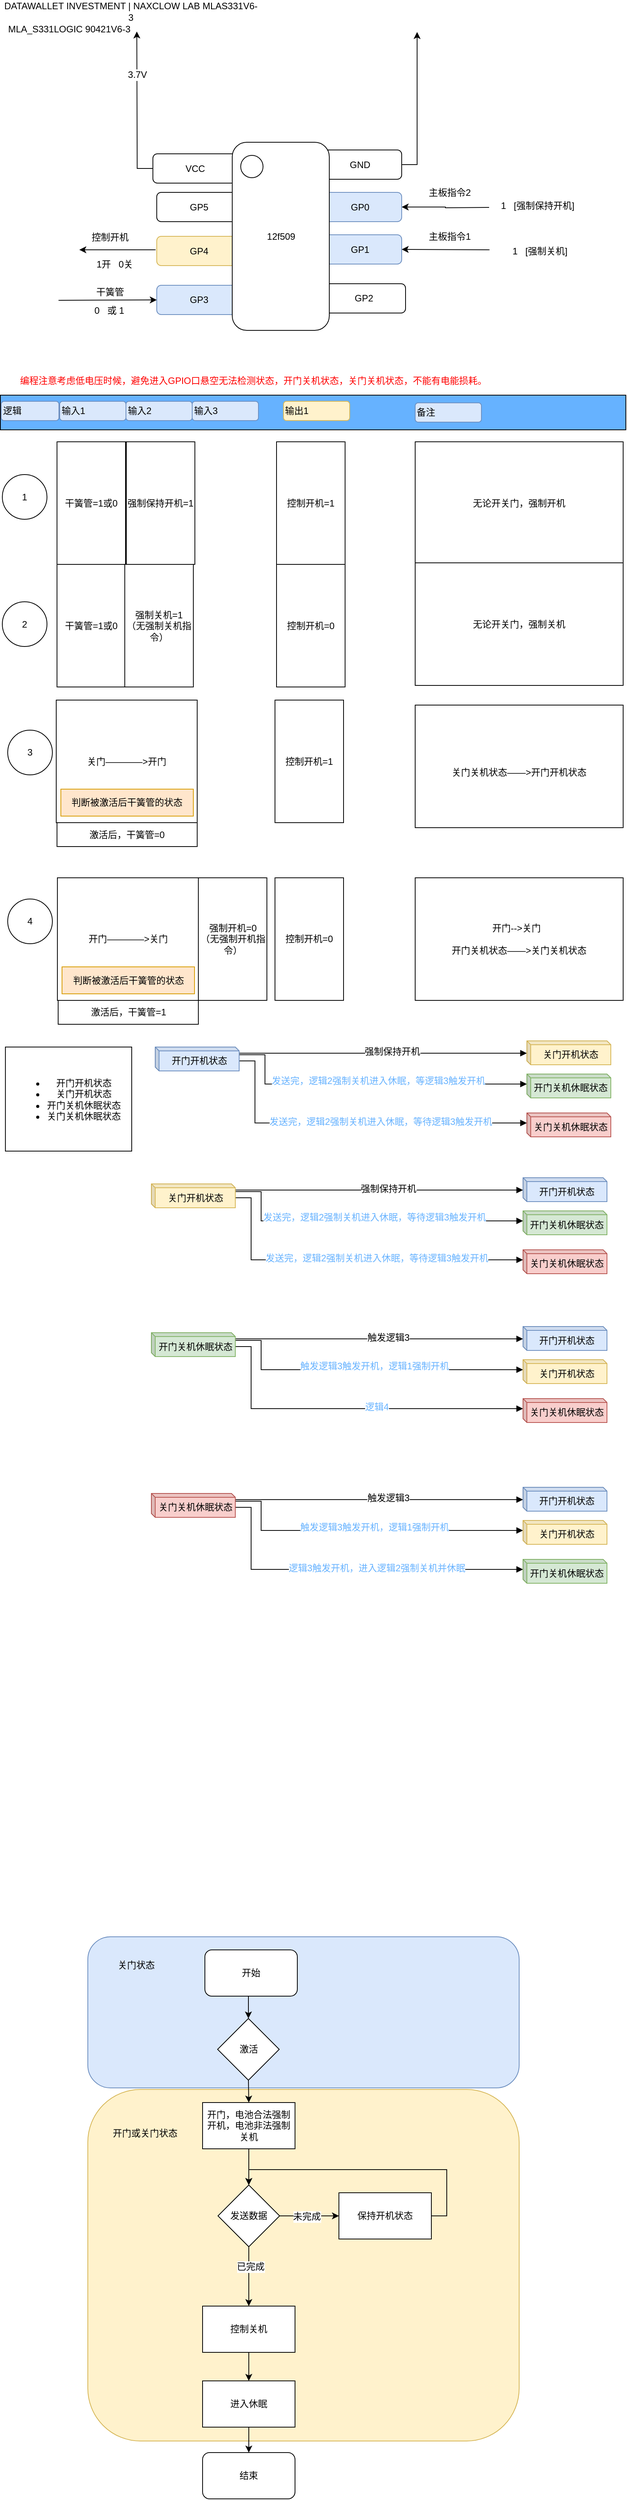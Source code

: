 <mxfile version="10.6.3" type="github"><diagram id="Xo4zGjJ7ZcX44FIeGbox" name="Page-1"><mxGraphModel dx="1302" dy="767" grid="0" gridSize="10" guides="1" tooltips="1" connect="1" arrows="1" fold="1" page="1" pageScale="1" pageWidth="827" pageHeight="2500" background="#ffffff" math="0" shadow="0"><root><mxCell id="0"/><mxCell id="1" parent="0"/><mxCell id="cyIY4U0WEsE2e_prX9D8-4" value="GP2" style="rounded=1;whiteSpace=wrap;html=1;" vertex="1" parent="1"><mxGeometry x="420.5" y="394" width="109" height="38" as="geometry"/></mxCell><mxCell id="-ZDEWKCSgK4aVQdzyGV3-27" value="" style="rounded=1;whiteSpace=wrap;html=1;align=center;fillColor=#dae8fc;strokeColor=#6c8ebf;" parent="1" vertex="1"><mxGeometry x="117" y="2538" width="560" height="196" as="geometry"/></mxCell><mxCell id="-ZDEWKCSgK4aVQdzyGV3-26" value="" style="rounded=1;whiteSpace=wrap;html=1;align=center;fillColor=#fff2cc;strokeColor=#d6b656;" parent="1" vertex="1"><mxGeometry x="117" y="2736" width="560" height="456" as="geometry"/></mxCell><mxCell id="wzxUXVamWLsgUI1HVRW6-111" value="" style="rounded=0;whiteSpace=wrap;html=1;strokeColor=#000000;fontColor=#000000;align=left;fillColor=#66B2FF;" parent="1" vertex="1"><mxGeometry x="3.5" y="538.5" width="812" height="45" as="geometry"/></mxCell><mxCell id="wzxUXVamWLsgUI1HVRW6-13" style="edgeStyle=orthogonalEdgeStyle;rounded=0;orthogonalLoop=1;jettySize=auto;html=1;exitX=1;exitY=0.5;exitDx=0;exitDy=0;" parent="1" source="wzxUXVamWLsgUI1HVRW6-2" edge="1"><mxGeometry relative="1" as="geometry"><mxPoint x="544.5" y="67.5" as="targetPoint"/><Array as="points"><mxPoint x="544.5" y="239.5"/><mxPoint x="544.5" y="67.5"/></Array></mxGeometry></mxCell><mxCell id="wzxUXVamWLsgUI1HVRW6-2" value="GND" style="rounded=1;whiteSpace=wrap;html=1;" parent="1" vertex="1"><mxGeometry x="415.5" y="220.5" width="109" height="38" as="geometry"/></mxCell><mxCell id="wzxUXVamWLsgUI1HVRW6-46" style="edgeStyle=orthogonalEdgeStyle;rounded=0;orthogonalLoop=1;jettySize=auto;html=1;exitX=1;exitY=0.5;exitDx=0;exitDy=0;startArrow=classic;startFill=1;endArrow=none;endFill=0;" parent="1" source="wzxUXVamWLsgUI1HVRW6-3" edge="1"><mxGeometry relative="1" as="geometry"><mxPoint x="637.982" y="295" as="targetPoint"/></mxGeometry></mxCell><mxCell id="wzxUXVamWLsgUI1HVRW6-3" value="GP0" style="rounded=1;whiteSpace=wrap;html=1;fillColor=#dae8fc;strokeColor=#6c8ebf;" parent="1" vertex="1"><mxGeometry x="415.5" y="275.5" width="109" height="38" as="geometry"/></mxCell><mxCell id="wzxUXVamWLsgUI1HVRW6-4" value="GP1" style="rounded=1;whiteSpace=wrap;html=1;fillColor=#dae8fc;strokeColor=#6c8ebf;" parent="1" vertex="1"><mxGeometry x="415.5" y="330.5" width="109" height="38" as="geometry"/></mxCell><mxCell id="wzxUXVamWLsgUI1HVRW6-6" value="GP3&lt;br&gt;" style="rounded=1;whiteSpace=wrap;html=1;fillColor=#dae8fc;strokeColor=#6c8ebf;" parent="1" vertex="1"><mxGeometry x="206.5" y="396" width="109" height="38" as="geometry"/></mxCell><mxCell id="wzxUXVamWLsgUI1HVRW6-7" value="GP4&lt;br&gt;" style="rounded=1;whiteSpace=wrap;html=1;fillColor=#fff2cc;strokeColor=#d6b656;" parent="1" vertex="1"><mxGeometry x="206.5" y="332.5" width="109" height="38" as="geometry"/></mxCell><mxCell id="wzxUXVamWLsgUI1HVRW6-8" value="GP5&lt;br&gt;" style="rounded=1;whiteSpace=wrap;html=1;" parent="1" vertex="1"><mxGeometry x="206.5" y="275.5" width="109" height="38" as="geometry"/></mxCell><mxCell id="wzxUXVamWLsgUI1HVRW6-12" style="edgeStyle=orthogonalEdgeStyle;rounded=0;orthogonalLoop=1;jettySize=auto;html=1;exitX=0;exitY=0.5;exitDx=0;exitDy=0;" parent="1" source="wzxUXVamWLsgUI1HVRW6-9" edge="1"><mxGeometry relative="1" as="geometry"><mxPoint x="180.601" y="66.836" as="targetPoint"/></mxGeometry></mxCell><mxCell id="wzxUXVamWLsgUI1HVRW6-15" value="3.7V" style="text;html=1;resizable=0;points=[];align=center;verticalAlign=middle;labelBackgroundColor=#ffffff;" parent="wzxUXVamWLsgUI1HVRW6-12" vertex="1" connectable="0"><mxGeometry x="0.432" relative="1" as="geometry"><mxPoint as="offset"/></mxGeometry></mxCell><mxCell id="wzxUXVamWLsgUI1HVRW6-9" value="VCC&lt;br&gt;" style="rounded=1;whiteSpace=wrap;html=1;" parent="1" vertex="1"><mxGeometry x="201.5" y="225.5" width="109" height="38" as="geometry"/></mxCell><mxCell id="wzxUXVamWLsgUI1HVRW6-1" value="12f509" style="rounded=1;whiteSpace=wrap;html=1;" parent="1" vertex="1"><mxGeometry x="304.5" y="210.5" width="126" height="244" as="geometry"/></mxCell><mxCell id="wzxUXVamWLsgUI1HVRW6-10" value="" style="ellipse;whiteSpace=wrap;html=1;aspect=fixed;" parent="1" vertex="1"><mxGeometry x="315.5" y="227.5" width="29" height="29" as="geometry"/></mxCell><mxCell id="wzxUXVamWLsgUI1HVRW6-47" value="主板指令2" style="text;html=1;strokeColor=none;fillColor=none;align=center;verticalAlign=middle;whiteSpace=wrap;rounded=0;" parent="1" vertex="1"><mxGeometry x="530.5" y="267" width="112" height="17" as="geometry"/></mxCell><mxCell id="wzxUXVamWLsgUI1HVRW6-48" value="1&amp;nbsp; &amp;nbsp;[强制保持开机]" style="text;html=1;strokeColor=none;fillColor=none;align=center;verticalAlign=middle;whiteSpace=wrap;rounded=0;" parent="1" vertex="1"><mxGeometry x="648.5" y="284" width="104" height="18" as="geometry"/></mxCell><mxCell id="wzxUXVamWLsgUI1HVRW6-51" value="" style="endArrow=none;startArrow=classic;html=1;exitX=1;exitY=0.5;exitDx=0;exitDy=0;endFill=0;" parent="1" source="wzxUXVamWLsgUI1HVRW6-4" edge="1"><mxGeometry width="50" height="50" relative="1" as="geometry"><mxPoint x="540.5" y="374" as="sourcePoint"/><mxPoint x="638.5" y="350" as="targetPoint"/></mxGeometry></mxCell><mxCell id="wzxUXVamWLsgUI1HVRW6-53" value="主板指令1" style="text;html=1;strokeColor=none;fillColor=none;align=center;verticalAlign=middle;whiteSpace=wrap;rounded=0;" parent="1" vertex="1"><mxGeometry x="530.5" y="324" width="112" height="17" as="geometry"/></mxCell><mxCell id="wzxUXVamWLsgUI1HVRW6-59" value="控制开机" style="text;html=1;strokeColor=none;fillColor=none;align=center;verticalAlign=middle;whiteSpace=wrap;rounded=0;" parent="1" vertex="1"><mxGeometry x="89.5" y="325.5" width="112" height="17" as="geometry"/></mxCell><mxCell id="wzxUXVamWLsgUI1HVRW6-60" value="1开&amp;nbsp; &amp;nbsp;0关" style="text;html=1;strokeColor=none;fillColor=none;align=center;verticalAlign=middle;whiteSpace=wrap;rounded=0;" parent="1" vertex="1"><mxGeometry x="96.5" y="358.5" width="110" height="20" as="geometry"/></mxCell><mxCell id="wzxUXVamWLsgUI1HVRW6-61" value="输入1" style="rounded=1;whiteSpace=wrap;html=1;align=left;fillColor=#dae8fc;strokeColor=#6c8ebf;" parent="1" vertex="1"><mxGeometry x="80.5" y="546.5" width="86" height="25" as="geometry"/></mxCell><mxCell id="wzxUXVamWLsgUI1HVRW6-62" value="输入2" style="rounded=1;whiteSpace=wrap;html=1;align=left;fillColor=#dae8fc;strokeColor=#6c8ebf;" parent="1" vertex="1"><mxGeometry x="166.5" y="546.5" width="86" height="25" as="geometry"/></mxCell><mxCell id="wzxUXVamWLsgUI1HVRW6-63" value="输入3" style="rounded=1;whiteSpace=wrap;html=1;align=left;fillColor=#dae8fc;strokeColor=#6c8ebf;" parent="1" vertex="1"><mxGeometry x="252.5" y="546.5" width="86" height="25" as="geometry"/></mxCell><mxCell id="wzxUXVamWLsgUI1HVRW6-64" value="" style="endArrow=classic;html=1;entryX=0;entryY=0.5;entryDx=0;entryDy=0;" parent="1" target="wzxUXVamWLsgUI1HVRW6-6" edge="1"><mxGeometry width="50" height="50" relative="1" as="geometry"><mxPoint x="79" y="415.5" as="sourcePoint"/><mxPoint x="129" y="396.5" as="targetPoint"/></mxGeometry></mxCell><mxCell id="wzxUXVamWLsgUI1HVRW6-65" value="干簧管" style="text;html=1;strokeColor=none;fillColor=none;align=center;verticalAlign=middle;whiteSpace=wrap;rounded=0;" parent="1" vertex="1"><mxGeometry x="89.5" y="396" width="112" height="17" as="geometry"/></mxCell><mxCell id="wzxUXVamWLsgUI1HVRW6-66" value="0&amp;nbsp; &amp;nbsp;或 1" style="text;html=1;strokeColor=none;fillColor=none;align=center;verticalAlign=middle;whiteSpace=wrap;rounded=0;" parent="1" vertex="1"><mxGeometry x="89.5" y="419" width="110" height="20" as="geometry"/></mxCell><mxCell id="wzxUXVamWLsgUI1HVRW6-73" value="输出1" style="rounded=1;whiteSpace=wrap;html=1;align=left;fillColor=#fff2cc;strokeColor=#d6b656;" parent="1" vertex="1"><mxGeometry x="371" y="546.5" width="86" height="25" as="geometry"/></mxCell><mxCell id="wzxUXVamWLsgUI1HVRW6-115" value="备注" style="rounded=1;whiteSpace=wrap;html=1;align=left;fillColor=#dae8fc;strokeColor=#6c8ebf;" parent="1" vertex="1"><mxGeometry x="542" y="548.5" width="86" height="25" as="geometry"/></mxCell><mxCell id="wzxUXVamWLsgUI1HVRW6-116" value="逻辑" style="rounded=1;whiteSpace=wrap;html=1;align=left;fillColor=#dae8fc;strokeColor=#6c8ebf;" parent="1" vertex="1"><mxGeometry x="4.5" y="546.5" width="75" height="25" as="geometry"/></mxCell><mxCell id="wzxUXVamWLsgUI1HVRW6-117" value="MLA_S331LOGIC 90421V6-3" style="text;html=1;strokeColor=none;fillColor=none;align=center;verticalAlign=middle;whiteSpace=wrap;rounded=0;fontColor=#000000;opacity=10;" parent="1" vertex="1"><mxGeometry x="6" y="52.5" width="174" height="23" as="geometry"/></mxCell><mxCell id="wzxUXVamWLsgUI1HVRW6-118" value="DATAWALLET INVESTMENT | NAXCLOW LAB MLAS331V6-3" style="text;html=1;strokeColor=none;fillColor=none;align=center;verticalAlign=middle;whiteSpace=wrap;rounded=0;fontColor=#000000;opacity=10;" parent="1" vertex="1"><mxGeometry x="5" y="29.5" width="336" height="23" as="geometry"/></mxCell><mxCell id="wzxUXVamWLsgUI1HVRW6-119" value="&lt;div style=&quot;text-align: left&quot;&gt;编程注意考虑低电压时候，避免进入GPIO口悬空无法检测状态，开门关机状态，关门关机状态，不能有电能损耗。&lt;/div&gt;" style="text;html=1;strokeColor=none;fillColor=none;align=left;verticalAlign=middle;whiteSpace=wrap;rounded=0;fontColor=#FF0000;" parent="1" vertex="1"><mxGeometry x="26.5" y="508" width="715" height="23" as="geometry"/></mxCell><mxCell id="-ZDEWKCSgK4aVQdzyGV3-4" style="edgeStyle=orthogonalEdgeStyle;rounded=0;orthogonalLoop=1;jettySize=auto;html=1;exitX=0.5;exitY=1;exitDx=0;exitDy=0;entryX=0.5;entryY=0;entryDx=0;entryDy=0;" parent="1" source="-ZDEWKCSgK4aVQdzyGV3-2" target="-ZDEWKCSgK4aVQdzyGV3-3" edge="1"><mxGeometry relative="1" as="geometry"/></mxCell><mxCell id="-ZDEWKCSgK4aVQdzyGV3-2" value="&lt;div style=&quot;text-align: center&quot;&gt;&lt;span&gt;开始&lt;/span&gt;&lt;/div&gt;" style="rounded=1;whiteSpace=wrap;html=1;align=center;" parent="1" vertex="1"><mxGeometry x="269" y="2555" width="120" height="60" as="geometry"/></mxCell><mxCell id="-ZDEWKCSgK4aVQdzyGV3-9" style="edgeStyle=orthogonalEdgeStyle;rounded=0;orthogonalLoop=1;jettySize=auto;html=1;exitX=0.5;exitY=1;exitDx=0;exitDy=0;entryX=0.5;entryY=0;entryDx=0;entryDy=0;" parent="1" source="-ZDEWKCSgK4aVQdzyGV3-3" target="-ZDEWKCSgK4aVQdzyGV3-8" edge="1"><mxGeometry relative="1" as="geometry"/></mxCell><mxCell id="-ZDEWKCSgK4aVQdzyGV3-3" value="激活" style="rhombus;whiteSpace=wrap;html=1;align=center;" parent="1" vertex="1"><mxGeometry x="285.5" y="2644" width="80" height="80" as="geometry"/></mxCell><mxCell id="-ZDEWKCSgK4aVQdzyGV3-19" style="edgeStyle=orthogonalEdgeStyle;rounded=0;orthogonalLoop=1;jettySize=auto;html=1;exitX=0.5;exitY=1;exitDx=0;exitDy=0;entryX=0.5;entryY=0;entryDx=0;entryDy=0;" parent="1" source="-ZDEWKCSgK4aVQdzyGV3-8" target="-ZDEWKCSgK4aVQdzyGV3-11" edge="1"><mxGeometry relative="1" as="geometry"/></mxCell><mxCell id="-ZDEWKCSgK4aVQdzyGV3-8" value="开门，电池合法强制开机，电池非法强制关机" style="rounded=0;whiteSpace=wrap;html=1;align=center;" parent="1" vertex="1"><mxGeometry x="266" y="2753" width="120" height="60" as="geometry"/></mxCell><mxCell id="-ZDEWKCSgK4aVQdzyGV3-13" value="" style="edgeStyle=orthogonalEdgeStyle;rounded=0;orthogonalLoop=1;jettySize=auto;html=1;" parent="1" source="-ZDEWKCSgK4aVQdzyGV3-11" edge="1"><mxGeometry relative="1" as="geometry"><mxPoint x="443" y="2900" as="targetPoint"/></mxGeometry></mxCell><mxCell id="-ZDEWKCSgK4aVQdzyGV3-15" value="未完成" style="text;html=1;resizable=0;points=[];align=center;verticalAlign=middle;labelBackgroundColor=#ffffff;" parent="-ZDEWKCSgK4aVQdzyGV3-13" vertex="1" connectable="0"><mxGeometry x="0.342" y="1" relative="1" as="geometry"><mxPoint x="-16.5" y="1" as="offset"/></mxGeometry></mxCell><mxCell id="-ZDEWKCSgK4aVQdzyGV3-17" value="" style="edgeStyle=orthogonalEdgeStyle;rounded=0;orthogonalLoop=1;jettySize=auto;html=1;entryX=0.5;entryY=0;entryDx=0;entryDy=0;" parent="1" source="-ZDEWKCSgK4aVQdzyGV3-11" target="-ZDEWKCSgK4aVQdzyGV3-18" edge="1"><mxGeometry relative="1" as="geometry"><mxPoint x="323" y="3020" as="targetPoint"/><Array as="points"/></mxGeometry></mxCell><mxCell id="-ZDEWKCSgK4aVQdzyGV3-20" value="已完成" style="text;html=1;resizable=0;points=[];align=center;verticalAlign=middle;labelBackgroundColor=#ffffff;" parent="-ZDEWKCSgK4aVQdzyGV3-17" vertex="1" connectable="0"><mxGeometry x="-0.322" y="2" relative="1" as="geometry"><mxPoint as="offset"/></mxGeometry></mxCell><mxCell id="-ZDEWKCSgK4aVQdzyGV3-11" value="发送数据" style="rhombus;whiteSpace=wrap;html=1;align=center;" parent="1" vertex="1"><mxGeometry x="286" y="2860" width="80" height="80" as="geometry"/></mxCell><mxCell id="-ZDEWKCSgK4aVQdzyGV3-21" style="edgeStyle=orthogonalEdgeStyle;rounded=0;orthogonalLoop=1;jettySize=auto;html=1;exitX=1;exitY=0.5;exitDx=0;exitDy=0;entryX=0.5;entryY=0;entryDx=0;entryDy=0;" parent="1" source="-ZDEWKCSgK4aVQdzyGV3-14" target="-ZDEWKCSgK4aVQdzyGV3-11" edge="1"><mxGeometry relative="1" as="geometry"><Array as="points"><mxPoint x="583" y="2900"/><mxPoint x="583" y="2840"/><mxPoint x="326" y="2840"/></Array></mxGeometry></mxCell><mxCell id="-ZDEWKCSgK4aVQdzyGV3-14" value="保持开机状态" style="rounded=0;whiteSpace=wrap;html=1;align=center;" parent="1" vertex="1"><mxGeometry x="443" y="2870" width="120" height="60" as="geometry"/></mxCell><mxCell id="-ZDEWKCSgK4aVQdzyGV3-23" style="edgeStyle=orthogonalEdgeStyle;rounded=0;orthogonalLoop=1;jettySize=auto;html=1;exitX=0.5;exitY=1;exitDx=0;exitDy=0;" parent="1" source="-ZDEWKCSgK4aVQdzyGV3-18" target="-ZDEWKCSgK4aVQdzyGV3-22" edge="1"><mxGeometry relative="1" as="geometry"/></mxCell><mxCell id="-ZDEWKCSgK4aVQdzyGV3-18" value="控制关机" style="rounded=0;whiteSpace=wrap;html=1;align=center;" parent="1" vertex="1"><mxGeometry x="266" y="3017" width="120" height="60" as="geometry"/></mxCell><mxCell id="-ZDEWKCSgK4aVQdzyGV3-25" style="edgeStyle=orthogonalEdgeStyle;rounded=0;orthogonalLoop=1;jettySize=auto;html=1;exitX=0.5;exitY=1;exitDx=0;exitDy=0;entryX=0.5;entryY=0;entryDx=0;entryDy=0;" parent="1" source="-ZDEWKCSgK4aVQdzyGV3-22" target="-ZDEWKCSgK4aVQdzyGV3-24" edge="1"><mxGeometry relative="1" as="geometry"/></mxCell><mxCell id="-ZDEWKCSgK4aVQdzyGV3-22" value="进入休眠" style="rounded=0;whiteSpace=wrap;html=1;align=center;" parent="1" vertex="1"><mxGeometry x="266" y="3114" width="120" height="60" as="geometry"/></mxCell><mxCell id="-ZDEWKCSgK4aVQdzyGV3-24" value="结束" style="rounded=1;whiteSpace=wrap;html=1;align=center;" parent="1" vertex="1"><mxGeometry x="266" y="3207" width="120" height="60" as="geometry"/></mxCell><mxCell id="-ZDEWKCSgK4aVQdzyGV3-28" value="关门状态" style="text;html=1;strokeColor=none;fillColor=none;align=center;verticalAlign=middle;whiteSpace=wrap;rounded=0;" parent="1" vertex="1"><mxGeometry x="145" y="2565" width="70" height="20" as="geometry"/></mxCell><mxCell id="-ZDEWKCSgK4aVQdzyGV3-29" value="开门或关门状态" style="text;html=1;strokeColor=none;fillColor=none;align=center;verticalAlign=middle;whiteSpace=wrap;rounded=0;" parent="1" vertex="1"><mxGeometry x="141" y="2783" width="101" height="20" as="geometry"/></mxCell><mxCell id="cyIY4U0WEsE2e_prX9D8-2" value="" style="endArrow=classic;html=1;" edge="1" parent="1"><mxGeometry width="50" height="50" relative="1" as="geometry"><mxPoint x="205" y="350" as="sourcePoint"/><mxPoint x="106" y="350" as="targetPoint"/></mxGeometry></mxCell><mxCell id="cyIY4U0WEsE2e_prX9D8-3" value="1&amp;nbsp; &amp;nbsp;[强制关机]" style="text;html=1;strokeColor=none;fillColor=none;align=center;verticalAlign=middle;whiteSpace=wrap;rounded=0;" vertex="1" parent="1"><mxGeometry x="651.5" y="342.5" width="104" height="18" as="geometry"/></mxCell><mxCell id="cyIY4U0WEsE2e_prX9D8-7" value="干簧管=1或0" style="rounded=0;whiteSpace=wrap;html=1;" vertex="1" parent="1"><mxGeometry x="77" y="599" width="89" height="159" as="geometry"/></mxCell><mxCell id="cyIY4U0WEsE2e_prX9D8-8" value="控制开机=1&lt;br&gt;" style="rounded=0;whiteSpace=wrap;html=1;" vertex="1" parent="1"><mxGeometry x="362" y="599" width="89" height="159" as="geometry"/></mxCell><mxCell id="cyIY4U0WEsE2e_prX9D8-9" value="强制保持开机=1" style="rounded=0;whiteSpace=wrap;html=1;" vertex="1" parent="1"><mxGeometry x="167" y="599" width="89" height="159" as="geometry"/></mxCell><mxCell id="cyIY4U0WEsE2e_prX9D8-10" value="无论开关门，强制开机" style="rounded=0;whiteSpace=wrap;html=1;" vertex="1" parent="1"><mxGeometry x="542" y="599" width="270" height="159" as="geometry"/></mxCell><mxCell id="cyIY4U0WEsE2e_prX9D8-11" value="1" style="ellipse;whiteSpace=wrap;html=1;aspect=fixed;" vertex="1" parent="1"><mxGeometry x="6" y="641.5" width="58" height="58" as="geometry"/></mxCell><mxCell id="cyIY4U0WEsE2e_prX9D8-12" value="2" style="ellipse;whiteSpace=wrap;html=1;aspect=fixed;" vertex="1" parent="1"><mxGeometry x="6" y="806.5" width="58" height="58" as="geometry"/></mxCell><mxCell id="cyIY4U0WEsE2e_prX9D8-13" value="干簧管=1或0" style="rounded=0;whiteSpace=wrap;html=1;" vertex="1" parent="1"><mxGeometry x="77" y="758" width="89" height="159" as="geometry"/></mxCell><mxCell id="cyIY4U0WEsE2e_prX9D8-14" value="强制关机=1&lt;br&gt;（无强制关机指令）&lt;br&gt;" style="rounded=0;whiteSpace=wrap;html=1;" vertex="1" parent="1"><mxGeometry x="165" y="758" width="89" height="159" as="geometry"/></mxCell><mxCell id="cyIY4U0WEsE2e_prX9D8-15" value="控制开机=0&lt;br&gt;" style="rounded=0;whiteSpace=wrap;html=1;" vertex="1" parent="1"><mxGeometry x="362" y="758" width="89" height="159" as="geometry"/></mxCell><mxCell id="cyIY4U0WEsE2e_prX9D8-16" value="无论开关门，强制关机" style="rounded=0;whiteSpace=wrap;html=1;" vertex="1" parent="1"><mxGeometry x="542" y="756" width="270" height="159" as="geometry"/></mxCell><mxCell id="cyIY4U0WEsE2e_prX9D8-17" value="3" style="ellipse;whiteSpace=wrap;html=1;aspect=fixed;" vertex="1" parent="1"><mxGeometry x="13" y="973" width="58" height="58" as="geometry"/></mxCell><mxCell id="cyIY4U0WEsE2e_prX9D8-26" value="4" style="ellipse;whiteSpace=wrap;html=1;aspect=fixed;" vertex="1" parent="1"><mxGeometry x="13" y="1192" width="58" height="58" as="geometry"/></mxCell><mxCell id="cyIY4U0WEsE2e_prX9D8-27" value="关门————&amp;gt;开门" style="rounded=0;whiteSpace=wrap;html=1;" vertex="1" parent="1"><mxGeometry x="76" y="934" width="183" height="159" as="geometry"/></mxCell><mxCell id="cyIY4U0WEsE2e_prX9D8-28" value="控制开机=1&lt;br&gt;" style="rounded=0;whiteSpace=wrap;html=1;" vertex="1" parent="1"><mxGeometry x="360" y="934" width="89" height="159" as="geometry"/></mxCell><mxCell id="cyIY4U0WEsE2e_prX9D8-29" value="&lt;br&gt;关门关机状态——&amp;gt;开门开机状态&lt;br&gt;" style="rounded=0;whiteSpace=wrap;html=1;" vertex="1" parent="1"><mxGeometry x="542" y="940.5" width="270" height="159" as="geometry"/></mxCell><mxCell id="cyIY4U0WEsE2e_prX9D8-30" value="判断被激活后干簧管的状态" style="rounded=0;whiteSpace=wrap;html=1;fillColor=#ffe6cc;strokeColor=#d79b00;" vertex="1" parent="1"><mxGeometry x="82" y="1049.5" width="172" height="35" as="geometry"/></mxCell><mxCell id="cyIY4U0WEsE2e_prX9D8-31" value="激活后，干簧管=0" style="rounded=0;whiteSpace=wrap;html=1;" vertex="1" parent="1"><mxGeometry x="77" y="1093" width="182" height="31" as="geometry"/></mxCell><mxCell id="cyIY4U0WEsE2e_prX9D8-32" value="开门————&amp;gt;关门" style="rounded=0;whiteSpace=wrap;html=1;" vertex="1" parent="1"><mxGeometry x="77.5" y="1164.5" width="183" height="159" as="geometry"/></mxCell><mxCell id="cyIY4U0WEsE2e_prX9D8-33" value="判断被激活后干簧管的状态" style="rounded=0;whiteSpace=wrap;html=1;fillColor=#ffe6cc;strokeColor=#d79b00;" vertex="1" parent="1"><mxGeometry x="83.5" y="1280" width="172" height="35" as="geometry"/></mxCell><mxCell id="cyIY4U0WEsE2e_prX9D8-34" value="激活后，干簧管=1" style="rounded=0;whiteSpace=wrap;html=1;" vertex="1" parent="1"><mxGeometry x="78.5" y="1323.5" width="182" height="31" as="geometry"/></mxCell><mxCell id="cyIY4U0WEsE2e_prX9D8-35" value="强制开机=0&lt;br&gt;（无强制开机指令）&lt;br&gt;" style="rounded=0;whiteSpace=wrap;html=1;" vertex="1" parent="1"><mxGeometry x="260.5" y="1164.5" width="89" height="159" as="geometry"/></mxCell><mxCell id="cyIY4U0WEsE2e_prX9D8-37" value="控制开机=0&lt;br&gt;" style="rounded=0;whiteSpace=wrap;html=1;" vertex="1" parent="1"><mxGeometry x="360" y="1164.5" width="89" height="159" as="geometry"/></mxCell><mxCell id="cyIY4U0WEsE2e_prX9D8-38" value="开门--&amp;gt;关门&amp;nbsp;&amp;nbsp;&lt;br&gt;&lt;br&gt;开门关机状态——&amp;gt;关门关机状态&lt;br&gt;" style="rounded=0;whiteSpace=wrap;html=1;" vertex="1" parent="1"><mxGeometry x="542" y="1164.5" width="270" height="159" as="geometry"/></mxCell><mxCell id="cyIY4U0WEsE2e_prX9D8-39" value="&lt;ul&gt;&lt;li&gt;开门开机状态&lt;/li&gt;&lt;li&gt;关门开机状态&lt;/li&gt;&lt;li&gt;开门关机休眠状态&lt;/li&gt;&lt;li&gt;关门关机休眠状态&lt;br&gt;&lt;/li&gt;&lt;/ul&gt;" style="rounded=0;whiteSpace=wrap;html=1;" vertex="1" parent="1"><mxGeometry x="10" y="1384" width="164" height="135" as="geometry"/></mxCell><mxCell id="cyIY4U0WEsE2e_prX9D8-43" style="edgeStyle=orthogonalEdgeStyle;rounded=0;orthogonalLoop=1;jettySize=auto;html=1;exitX=0;exitY=0;exitDx=109.0;exitDy=18;exitPerimeter=0;startArrow=none;startFill=0;endArrow=block;endFill=1;" edge="1" parent="1" source="cyIY4U0WEsE2e_prX9D8-40" target="cyIY4U0WEsE2e_prX9D8-41"><mxGeometry relative="1" as="geometry"><Array as="points"><mxPoint x="313" y="1392"/></Array></mxGeometry></mxCell><mxCell id="cyIY4U0WEsE2e_prX9D8-44" value="强制保持开机" style="text;html=1;resizable=0;points=[];align=center;verticalAlign=middle;labelBackgroundColor=#ffffff;" vertex="1" connectable="0" parent="cyIY4U0WEsE2e_prX9D8-43"><mxGeometry x="0.085" y="2" relative="1" as="geometry"><mxPoint as="offset"/></mxGeometry></mxCell><mxCell id="cyIY4U0WEsE2e_prX9D8-46" style="edgeStyle=orthogonalEdgeStyle;rounded=0;orthogonalLoop=1;jettySize=auto;html=1;exitX=0;exitY=0;exitDx=109.0;exitDy=18;exitPerimeter=0;entryX=0;entryY=0;entryDx=0;entryDy=13.0;entryPerimeter=0;startArrow=none;startFill=0;endArrow=block;endFill=1;" edge="1" parent="1" source="cyIY4U0WEsE2e_prX9D8-40" target="cyIY4U0WEsE2e_prX9D8-45"><mxGeometry relative="1" as="geometry"><Array as="points"><mxPoint x="313" y="1394"/><mxPoint x="347" y="1394"/><mxPoint x="347" y="1432"/></Array></mxGeometry></mxCell><mxCell id="cyIY4U0WEsE2e_prX9D8-47" value="发送完，逻辑2强制关机进入休眠，等逻辑3触发开机" style="text;html=1;resizable=0;points=[];align=center;verticalAlign=middle;labelBackgroundColor=#ffffff;fontColor=#66B2FF;" vertex="1" connectable="0" parent="cyIY4U0WEsE2e_prX9D8-46"><mxGeometry x="0.291" y="2" relative="1" as="geometry"><mxPoint x="-44.5" y="-2.5" as="offset"/></mxGeometry></mxCell><mxCell id="cyIY4U0WEsE2e_prX9D8-49" style="edgeStyle=orthogonalEdgeStyle;rounded=0;orthogonalLoop=1;jettySize=auto;html=1;exitX=0;exitY=0;exitDx=109.0;exitDy=18;exitPerimeter=0;entryX=0;entryY=0;entryDx=0;entryDy=13.0;entryPerimeter=0;startArrow=none;startFill=0;endArrow=block;endFill=1;" edge="1" parent="1" source="cyIY4U0WEsE2e_prX9D8-40" target="cyIY4U0WEsE2e_prX9D8-48"><mxGeometry relative="1" as="geometry"><Array as="points"><mxPoint x="334" y="1402"/><mxPoint x="334" y="1483"/></Array></mxGeometry></mxCell><mxCell id="cyIY4U0WEsE2e_prX9D8-50" value="发送完，逻辑2强制关机进入休眠，等待逻辑3触发开机" style="text;html=1;resizable=0;points=[];align=center;verticalAlign=middle;labelBackgroundColor=#ffffff;fontColor=#66B2FF;" vertex="1" connectable="0" parent="cyIY4U0WEsE2e_prX9D8-49"><mxGeometry x="0.16" y="2" relative="1" as="geometry"><mxPoint as="offset"/></mxGeometry></mxCell><mxCell id="cyIY4U0WEsE2e_prX9D8-40" value="开门开机状态" style="shape=cube;whiteSpace=wrap;html=1;boundedLbl=1;backgroundOutline=1;darkOpacity=0.05;darkOpacity2=0.1;size=5;fillColor=#dae8fc;strokeColor=#6c8ebf;" vertex="1" parent="1"><mxGeometry x="204.5" y="1384" width="109" height="31" as="geometry"/></mxCell><mxCell id="cyIY4U0WEsE2e_prX9D8-41" value="关门开机状态" style="shape=cube;whiteSpace=wrap;html=1;boundedLbl=1;backgroundOutline=1;darkOpacity=0.05;darkOpacity2=0.1;size=5;fillColor=#fff2cc;strokeColor=#d6b656;" vertex="1" parent="1"><mxGeometry x="687" y="1376" width="109" height="31" as="geometry"/></mxCell><mxCell id="cyIY4U0WEsE2e_prX9D8-45" value="开门关机休眠状态" style="shape=cube;whiteSpace=wrap;html=1;boundedLbl=1;backgroundOutline=1;darkOpacity=0.05;darkOpacity2=0.1;size=5;fillColor=#d5e8d4;strokeColor=#82b366;" vertex="1" parent="1"><mxGeometry x="687" y="1419" width="109" height="31" as="geometry"/></mxCell><mxCell id="cyIY4U0WEsE2e_prX9D8-48" value="关门关机休眠状态" style="shape=cube;whiteSpace=wrap;html=1;boundedLbl=1;backgroundOutline=1;darkOpacity=0.05;darkOpacity2=0.1;size=5;fillColor=#f8cecc;strokeColor=#b85450;" vertex="1" parent="1"><mxGeometry x="687" y="1469.5" width="109" height="31" as="geometry"/></mxCell><mxCell id="cyIY4U0WEsE2e_prX9D8-51" style="edgeStyle=orthogonalEdgeStyle;rounded=0;orthogonalLoop=1;jettySize=auto;html=1;exitX=0;exitY=0;exitDx=109.0;exitDy=18;exitPerimeter=0;startArrow=none;startFill=0;endArrow=block;endFill=1;" edge="1" parent="1" source="cyIY4U0WEsE2e_prX9D8-57" target="cyIY4U0WEsE2e_prX9D8-58"><mxGeometry relative="1" as="geometry"><Array as="points"><mxPoint x="308" y="1569.5"/></Array></mxGeometry></mxCell><mxCell id="cyIY4U0WEsE2e_prX9D8-52" value="强制保持开机" style="text;html=1;resizable=0;points=[];align=center;verticalAlign=middle;labelBackgroundColor=#ffffff;" vertex="1" connectable="0" parent="cyIY4U0WEsE2e_prX9D8-51"><mxGeometry x="0.085" y="2" relative="1" as="geometry"><mxPoint as="offset"/></mxGeometry></mxCell><mxCell id="cyIY4U0WEsE2e_prX9D8-53" style="edgeStyle=orthogonalEdgeStyle;rounded=0;orthogonalLoop=1;jettySize=auto;html=1;exitX=0;exitY=0;exitDx=109.0;exitDy=18;exitPerimeter=0;entryX=0;entryY=0;entryDx=0;entryDy=13.0;entryPerimeter=0;startArrow=none;startFill=0;endArrow=block;endFill=1;" edge="1" parent="1" source="cyIY4U0WEsE2e_prX9D8-57" target="cyIY4U0WEsE2e_prX9D8-59"><mxGeometry relative="1" as="geometry"><Array as="points"><mxPoint x="308" y="1571.5"/><mxPoint x="342" y="1571.5"/><mxPoint x="342" y="1609.5"/></Array></mxGeometry></mxCell><mxCell id="cyIY4U0WEsE2e_prX9D8-54" value="发送完，逻辑2强制关机进入休眠，等待逻辑3触发开机" style="text;html=1;resizable=0;points=[];align=center;verticalAlign=middle;labelBackgroundColor=#ffffff;fontColor=#66B2FF;" vertex="1" connectable="0" parent="cyIY4U0WEsE2e_prX9D8-53"><mxGeometry x="0.291" y="2" relative="1" as="geometry"><mxPoint x="-44.5" y="-2.5" as="offset"/></mxGeometry></mxCell><mxCell id="cyIY4U0WEsE2e_prX9D8-55" style="edgeStyle=orthogonalEdgeStyle;rounded=0;orthogonalLoop=1;jettySize=auto;html=1;exitX=0;exitY=0;exitDx=109.0;exitDy=18;exitPerimeter=0;entryX=0;entryY=0;entryDx=0;entryDy=13.0;entryPerimeter=0;startArrow=none;startFill=0;endArrow=block;endFill=1;" edge="1" parent="1" source="cyIY4U0WEsE2e_prX9D8-57" target="cyIY4U0WEsE2e_prX9D8-60"><mxGeometry relative="1" as="geometry"><Array as="points"><mxPoint x="329" y="1579.5"/><mxPoint x="329" y="1660.5"/></Array></mxGeometry></mxCell><mxCell id="cyIY4U0WEsE2e_prX9D8-56" value="发送完，逻辑2强制关机进入休眠，等待逻辑3触发开机" style="text;html=1;resizable=0;points=[];align=center;verticalAlign=middle;labelBackgroundColor=#ffffff;fontColor=#66B2FF;" vertex="1" connectable="0" parent="cyIY4U0WEsE2e_prX9D8-55"><mxGeometry x="0.16" y="2" relative="1" as="geometry"><mxPoint as="offset"/></mxGeometry></mxCell><mxCell id="cyIY4U0WEsE2e_prX9D8-57" value="关门开机状态" style="shape=cube;whiteSpace=wrap;html=1;boundedLbl=1;backgroundOutline=1;darkOpacity=0.05;darkOpacity2=0.1;size=5;fillColor=#fff2cc;strokeColor=#d6b656;" vertex="1" parent="1"><mxGeometry x="199.5" y="1561.5" width="109" height="31" as="geometry"/></mxCell><mxCell id="cyIY4U0WEsE2e_prX9D8-58" value="开门开机状态" style="shape=cube;whiteSpace=wrap;html=1;boundedLbl=1;backgroundOutline=1;darkOpacity=0.05;darkOpacity2=0.1;size=5;fillColor=#dae8fc;strokeColor=#6c8ebf;" vertex="1" parent="1"><mxGeometry x="682" y="1553.5" width="109" height="31" as="geometry"/></mxCell><mxCell id="cyIY4U0WEsE2e_prX9D8-59" value="开门关机休眠状态" style="shape=cube;whiteSpace=wrap;html=1;boundedLbl=1;backgroundOutline=1;darkOpacity=0.05;darkOpacity2=0.1;size=5;fillColor=#d5e8d4;strokeColor=#82b366;" vertex="1" parent="1"><mxGeometry x="682" y="1596.5" width="109" height="31" as="geometry"/></mxCell><mxCell id="cyIY4U0WEsE2e_prX9D8-60" value="关门关机休眠状态" style="shape=cube;whiteSpace=wrap;html=1;boundedLbl=1;backgroundOutline=1;darkOpacity=0.05;darkOpacity2=0.1;size=5;fillColor=#f8cecc;strokeColor=#b85450;" vertex="1" parent="1"><mxGeometry x="682" y="1647" width="109" height="31" as="geometry"/></mxCell><mxCell id="cyIY4U0WEsE2e_prX9D8-61" style="edgeStyle=orthogonalEdgeStyle;rounded=0;orthogonalLoop=1;jettySize=auto;html=1;exitX=0;exitY=0;exitDx=109.0;exitDy=18;exitPerimeter=0;startArrow=none;startFill=0;endArrow=block;endFill=1;" edge="1" parent="1" source="cyIY4U0WEsE2e_prX9D8-67" target="cyIY4U0WEsE2e_prX9D8-68"><mxGeometry relative="1" as="geometry"><Array as="points"><mxPoint x="308" y="1762.5"/></Array></mxGeometry></mxCell><mxCell id="cyIY4U0WEsE2e_prX9D8-62" value="&lt;span&gt;触发逻辑3&lt;/span&gt;" style="text;html=1;resizable=0;points=[];align=center;verticalAlign=middle;labelBackgroundColor=#ffffff;" vertex="1" connectable="0" parent="cyIY4U0WEsE2e_prX9D8-61"><mxGeometry x="0.085" y="2" relative="1" as="geometry"><mxPoint as="offset"/></mxGeometry></mxCell><mxCell id="cyIY4U0WEsE2e_prX9D8-63" style="edgeStyle=orthogonalEdgeStyle;rounded=0;orthogonalLoop=1;jettySize=auto;html=1;exitX=0;exitY=0;exitDx=109.0;exitDy=18;exitPerimeter=0;entryX=0;entryY=0;entryDx=0;entryDy=13.0;entryPerimeter=0;startArrow=none;startFill=0;endArrow=block;endFill=1;" edge="1" parent="1" source="cyIY4U0WEsE2e_prX9D8-67" target="cyIY4U0WEsE2e_prX9D8-69"><mxGeometry relative="1" as="geometry"><Array as="points"><mxPoint x="308" y="1764.5"/><mxPoint x="342" y="1764.5"/><mxPoint x="342" y="1802.5"/></Array></mxGeometry></mxCell><mxCell id="cyIY4U0WEsE2e_prX9D8-64" value="触发逻辑3触发开机，逻辑1强制开机" style="text;html=1;resizable=0;points=[];align=center;verticalAlign=middle;labelBackgroundColor=#ffffff;fontColor=#66B2FF;" vertex="1" connectable="0" parent="cyIY4U0WEsE2e_prX9D8-63"><mxGeometry x="0.291" y="2" relative="1" as="geometry"><mxPoint x="-44.5" y="-2.5" as="offset"/></mxGeometry></mxCell><mxCell id="cyIY4U0WEsE2e_prX9D8-65" style="edgeStyle=orthogonalEdgeStyle;rounded=0;orthogonalLoop=1;jettySize=auto;html=1;exitX=0;exitY=0;exitDx=109.0;exitDy=18;exitPerimeter=0;entryX=0;entryY=0;entryDx=0;entryDy=13.0;entryPerimeter=0;startArrow=none;startFill=0;endArrow=block;endFill=1;" edge="1" parent="1" source="cyIY4U0WEsE2e_prX9D8-67" target="cyIY4U0WEsE2e_prX9D8-70"><mxGeometry relative="1" as="geometry"><Array as="points"><mxPoint x="329" y="1772.5"/><mxPoint x="329" y="1853.5"/></Array></mxGeometry></mxCell><mxCell id="cyIY4U0WEsE2e_prX9D8-66" value="逻辑4" style="text;html=1;resizable=0;points=[];align=center;verticalAlign=middle;labelBackgroundColor=#ffffff;fontColor=#66B2FF;" vertex="1" connectable="0" parent="cyIY4U0WEsE2e_prX9D8-65"><mxGeometry x="0.16" y="2" relative="1" as="geometry"><mxPoint as="offset"/></mxGeometry></mxCell><mxCell id="cyIY4U0WEsE2e_prX9D8-67" value="开门关机休眠状态" style="shape=cube;whiteSpace=wrap;html=1;boundedLbl=1;backgroundOutline=1;darkOpacity=0.05;darkOpacity2=0.1;size=5;fillColor=#d5e8d4;strokeColor=#82b366;" vertex="1" parent="1"><mxGeometry x="199.5" y="1754.5" width="109" height="31" as="geometry"/></mxCell><mxCell id="cyIY4U0WEsE2e_prX9D8-68" value="开门开机状态" style="shape=cube;whiteSpace=wrap;html=1;boundedLbl=1;backgroundOutline=1;darkOpacity=0.05;darkOpacity2=0.1;size=5;fillColor=#dae8fc;strokeColor=#6c8ebf;" vertex="1" parent="1"><mxGeometry x="682" y="1746.5" width="109" height="31" as="geometry"/></mxCell><mxCell id="cyIY4U0WEsE2e_prX9D8-69" value="关门开机状态" style="shape=cube;whiteSpace=wrap;html=1;boundedLbl=1;backgroundOutline=1;darkOpacity=0.05;darkOpacity2=0.1;size=5;fillColor=#fff2cc;strokeColor=#d6b656;" vertex="1" parent="1"><mxGeometry x="682" y="1789.5" width="109" height="31" as="geometry"/></mxCell><mxCell id="cyIY4U0WEsE2e_prX9D8-70" value="关门关机休眠状态" style="shape=cube;whiteSpace=wrap;html=1;boundedLbl=1;backgroundOutline=1;darkOpacity=0.05;darkOpacity2=0.1;size=5;fillColor=#f8cecc;strokeColor=#b85450;" vertex="1" parent="1"><mxGeometry x="682" y="1840" width="109" height="31" as="geometry"/></mxCell><mxCell id="cyIY4U0WEsE2e_prX9D8-82" style="edgeStyle=orthogonalEdgeStyle;rounded=0;orthogonalLoop=1;jettySize=auto;html=1;exitX=0;exitY=0;exitDx=109.0;exitDy=18;exitPerimeter=0;startArrow=none;startFill=0;endArrow=block;endFill=1;" edge="1" parent="1" source="cyIY4U0WEsE2e_prX9D8-88" target="cyIY4U0WEsE2e_prX9D8-89"><mxGeometry relative="1" as="geometry"><Array as="points"><mxPoint x="308" y="1971"/></Array></mxGeometry></mxCell><mxCell id="cyIY4U0WEsE2e_prX9D8-83" value="&lt;span&gt;触发逻辑3&lt;/span&gt;" style="text;html=1;resizable=0;points=[];align=center;verticalAlign=middle;labelBackgroundColor=#ffffff;" vertex="1" connectable="0" parent="cyIY4U0WEsE2e_prX9D8-82"><mxGeometry x="0.085" y="2" relative="1" as="geometry"><mxPoint as="offset"/></mxGeometry></mxCell><mxCell id="cyIY4U0WEsE2e_prX9D8-84" style="edgeStyle=orthogonalEdgeStyle;rounded=0;orthogonalLoop=1;jettySize=auto;html=1;exitX=0;exitY=0;exitDx=109.0;exitDy=18;exitPerimeter=0;entryX=0;entryY=0;entryDx=0;entryDy=13.0;entryPerimeter=0;startArrow=none;startFill=0;endArrow=block;endFill=1;" edge="1" parent="1" source="cyIY4U0WEsE2e_prX9D8-88" target="cyIY4U0WEsE2e_prX9D8-90"><mxGeometry relative="1" as="geometry"><Array as="points"><mxPoint x="308" y="1973"/><mxPoint x="342" y="1973"/><mxPoint x="342" y="2011"/></Array></mxGeometry></mxCell><mxCell id="cyIY4U0WEsE2e_prX9D8-85" value="触发逻辑3触发开机，逻辑1强制开机" style="text;html=1;resizable=0;points=[];align=center;verticalAlign=middle;labelBackgroundColor=#ffffff;fontColor=#66B2FF;" vertex="1" connectable="0" parent="cyIY4U0WEsE2e_prX9D8-84"><mxGeometry x="0.291" y="2" relative="1" as="geometry"><mxPoint x="-44.5" y="-2.5" as="offset"/></mxGeometry></mxCell><mxCell id="cyIY4U0WEsE2e_prX9D8-86" style="edgeStyle=orthogonalEdgeStyle;rounded=0;orthogonalLoop=1;jettySize=auto;html=1;exitX=0;exitY=0;exitDx=109.0;exitDy=18;exitPerimeter=0;entryX=0;entryY=0;entryDx=0;entryDy=13.0;entryPerimeter=0;startArrow=none;startFill=0;endArrow=block;endFill=1;" edge="1" parent="1" source="cyIY4U0WEsE2e_prX9D8-88" target="cyIY4U0WEsE2e_prX9D8-91"><mxGeometry relative="1" as="geometry"><Array as="points"><mxPoint x="329" y="1981"/><mxPoint x="329" y="2062"/></Array></mxGeometry></mxCell><mxCell id="cyIY4U0WEsE2e_prX9D8-87" value="逻辑3触发开机，进入逻辑2强制关机并休眠" style="text;html=1;resizable=0;points=[];align=center;verticalAlign=middle;labelBackgroundColor=#ffffff;fontColor=#66B2FF;" vertex="1" connectable="0" parent="cyIY4U0WEsE2e_prX9D8-86"><mxGeometry x="0.16" y="2" relative="1" as="geometry"><mxPoint as="offset"/></mxGeometry></mxCell><mxCell id="cyIY4U0WEsE2e_prX9D8-88" value="关门关机休眠状态" style="shape=cube;whiteSpace=wrap;html=1;boundedLbl=1;backgroundOutline=1;darkOpacity=0.05;darkOpacity2=0.1;size=5;fillColor=#f8cecc;strokeColor=#b85450;" vertex="1" parent="1"><mxGeometry x="199.5" y="1963" width="109" height="31" as="geometry"/></mxCell><mxCell id="cyIY4U0WEsE2e_prX9D8-89" value="开门开机状态" style="shape=cube;whiteSpace=wrap;html=1;boundedLbl=1;backgroundOutline=1;darkOpacity=0.05;darkOpacity2=0.1;size=5;fillColor=#dae8fc;strokeColor=#6c8ebf;" vertex="1" parent="1"><mxGeometry x="682" y="1955" width="109" height="31" as="geometry"/></mxCell><mxCell id="cyIY4U0WEsE2e_prX9D8-90" value="关门开机状态" style="shape=cube;whiteSpace=wrap;html=1;boundedLbl=1;backgroundOutline=1;darkOpacity=0.05;darkOpacity2=0.1;size=5;fillColor=#fff2cc;strokeColor=#d6b656;" vertex="1" parent="1"><mxGeometry x="682" y="1998" width="109" height="31" as="geometry"/></mxCell><mxCell id="cyIY4U0WEsE2e_prX9D8-91" value="开门关机休眠状态" style="shape=cube;whiteSpace=wrap;html=1;boundedLbl=1;backgroundOutline=1;darkOpacity=0.05;darkOpacity2=0.1;size=5;fillColor=#d5e8d4;strokeColor=#82b366;" vertex="1" parent="1"><mxGeometry x="682" y="2048.5" width="109" height="31" as="geometry"/></mxCell></root></mxGraphModel></diagram></mxfile>